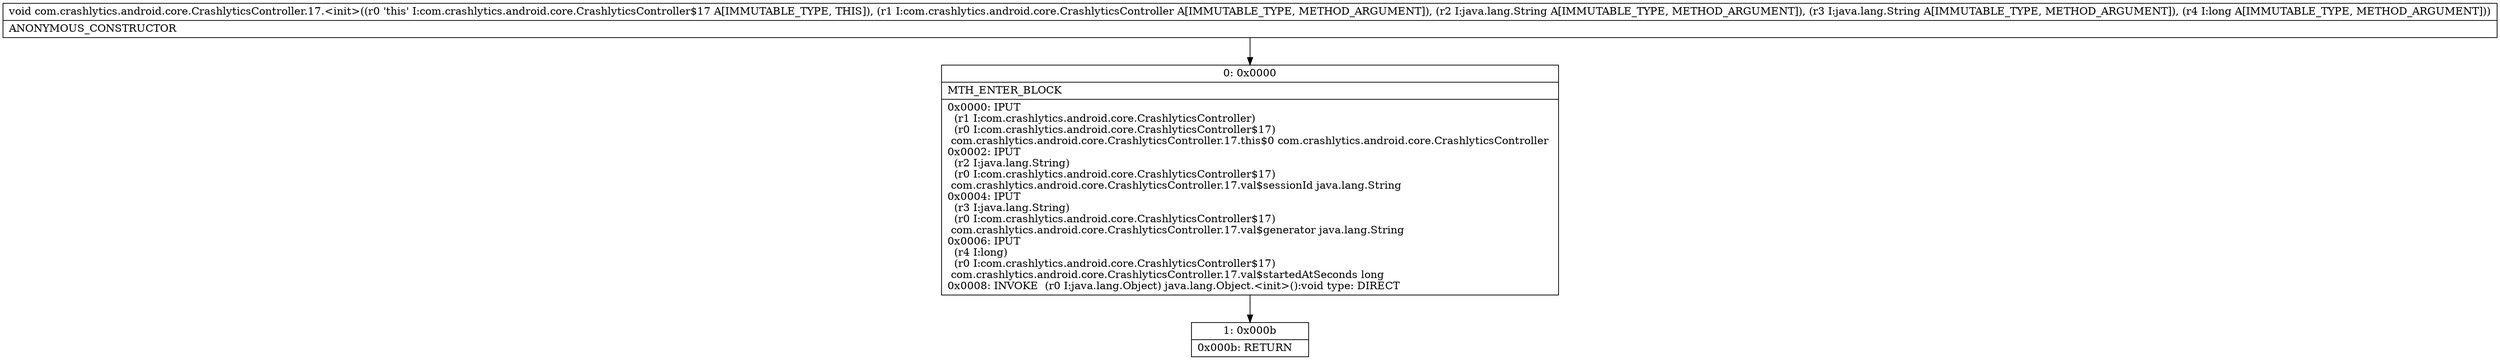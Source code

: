 digraph "CFG forcom.crashlytics.android.core.CrashlyticsController.17.\<init\>(Lcom\/crashlytics\/android\/core\/CrashlyticsController;Ljava\/lang\/String;Ljava\/lang\/String;J)V" {
Node_0 [shape=record,label="{0\:\ 0x0000|MTH_ENTER_BLOCK\l|0x0000: IPUT  \l  (r1 I:com.crashlytics.android.core.CrashlyticsController)\l  (r0 I:com.crashlytics.android.core.CrashlyticsController$17)\l com.crashlytics.android.core.CrashlyticsController.17.this$0 com.crashlytics.android.core.CrashlyticsController \l0x0002: IPUT  \l  (r2 I:java.lang.String)\l  (r0 I:com.crashlytics.android.core.CrashlyticsController$17)\l com.crashlytics.android.core.CrashlyticsController.17.val$sessionId java.lang.String \l0x0004: IPUT  \l  (r3 I:java.lang.String)\l  (r0 I:com.crashlytics.android.core.CrashlyticsController$17)\l com.crashlytics.android.core.CrashlyticsController.17.val$generator java.lang.String \l0x0006: IPUT  \l  (r4 I:long)\l  (r0 I:com.crashlytics.android.core.CrashlyticsController$17)\l com.crashlytics.android.core.CrashlyticsController.17.val$startedAtSeconds long \l0x0008: INVOKE  (r0 I:java.lang.Object) java.lang.Object.\<init\>():void type: DIRECT \l}"];
Node_1 [shape=record,label="{1\:\ 0x000b|0x000b: RETURN   \l}"];
MethodNode[shape=record,label="{void com.crashlytics.android.core.CrashlyticsController.17.\<init\>((r0 'this' I:com.crashlytics.android.core.CrashlyticsController$17 A[IMMUTABLE_TYPE, THIS]), (r1 I:com.crashlytics.android.core.CrashlyticsController A[IMMUTABLE_TYPE, METHOD_ARGUMENT]), (r2 I:java.lang.String A[IMMUTABLE_TYPE, METHOD_ARGUMENT]), (r3 I:java.lang.String A[IMMUTABLE_TYPE, METHOD_ARGUMENT]), (r4 I:long A[IMMUTABLE_TYPE, METHOD_ARGUMENT]))  | ANONYMOUS_CONSTRUCTOR\l}"];
MethodNode -> Node_0;
Node_0 -> Node_1;
}

